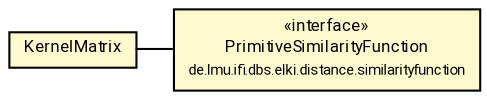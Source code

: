 #!/usr/local/bin/dot
#
# Class diagram 
# Generated by UMLGraph version R5_7_2-60-g0e99a6 (http://www.spinellis.gr/umlgraph/)
#

digraph G {
	graph [fontnames="svg"]
	edge [fontname="Roboto",fontsize=7,labelfontname="Roboto",labelfontsize=7,color="black"];
	node [fontname="Roboto",fontcolor="black",fontsize=8,shape=plaintext,margin=0,width=0,height=0];
	nodesep=0.15;
	ranksep=0.25;
	rankdir=LR;
	// de.lmu.ifi.dbs.elki.distance.similarityfunction.PrimitiveSimilarityFunction<O>
	c5953782 [label=<<table title="de.lmu.ifi.dbs.elki.distance.similarityfunction.PrimitiveSimilarityFunction" border="0" cellborder="1" cellspacing="0" cellpadding="2" bgcolor="LemonChiffon" href="../PrimitiveSimilarityFunction.html" target="_parent">
		<tr><td><table border="0" cellspacing="0" cellpadding="1">
		<tr><td align="center" balign="center"> &#171;interface&#187; </td></tr>
		<tr><td align="center" balign="center"> <font face="Roboto">PrimitiveSimilarityFunction</font> </td></tr>
		<tr><td align="center" balign="center"> <font face="Roboto" point-size="7.0">de.lmu.ifi.dbs.elki.distance.similarityfunction</font> </td></tr>
		</table></td></tr>
		</table>>, URL="../PrimitiveSimilarityFunction.html"];
	// de.lmu.ifi.dbs.elki.distance.similarityfunction.kernel.KernelMatrix
	c5954221 [label=<<table title="de.lmu.ifi.dbs.elki.distance.similarityfunction.kernel.KernelMatrix" border="0" cellborder="1" cellspacing="0" cellpadding="2" bgcolor="lemonChiffon" href="KernelMatrix.html" target="_parent">
		<tr><td><table border="0" cellspacing="0" cellpadding="1">
		<tr><td align="center" balign="center"> <font face="Roboto">KernelMatrix</font> </td></tr>
		</table></td></tr>
		</table>>, URL="KernelMatrix.html"];
	// de.lmu.ifi.dbs.elki.distance.similarityfunction.kernel.KernelMatrix assoc de.lmu.ifi.dbs.elki.distance.similarityfunction.PrimitiveSimilarityFunction<O>
	c5954221 -> c5953782 [arrowhead=none,weight=2];
}

